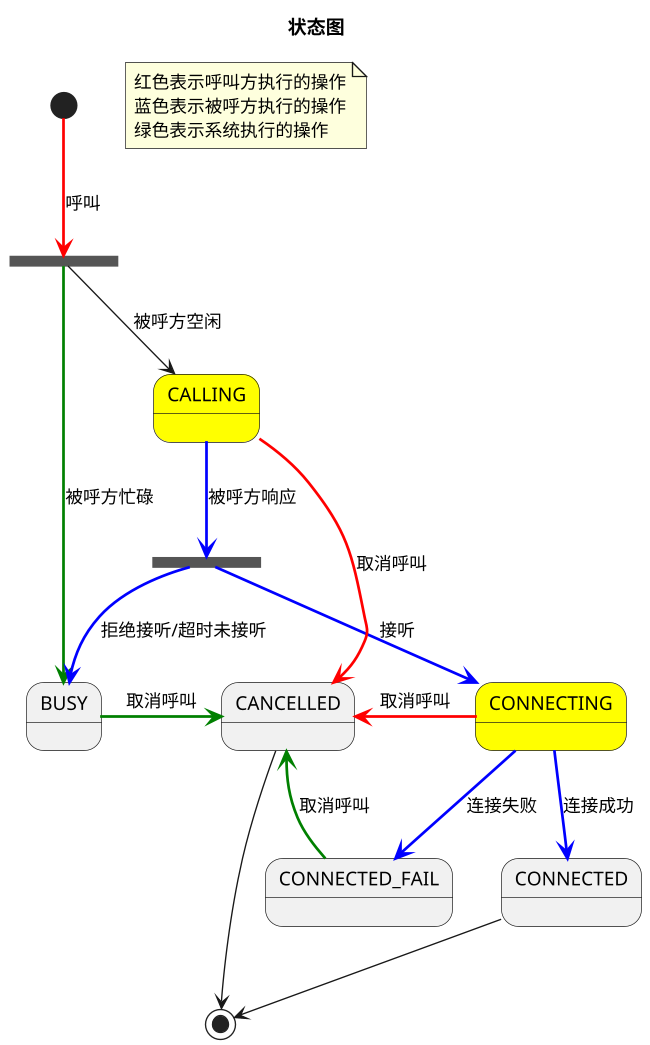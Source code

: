 @startuml
title 状态图

scale 650 width
note "红色表示呼叫方执行的操作\n蓝色表示被呼方执行的操作\n绿色表示系统执行的操作" as Note


state CALLING #yellow {
}

state CONNECTING #yellow {
}

state fork_state <<fork>>
state accept_state <<fork>>
[*] -[#red,bold]-> fork_state : 呼叫
fork_state -[#green,bold]-> BUSY : 被呼方忙碌
accept_state -[#blue,bold]-> BUSY : 拒绝接听/超时未接听
accept_state -[#blue,bold]-> CONNECTING : 接听
BUSY -[#green,bold]right-> CANCELLED : 取消呼叫
fork_state --> CALLING : 被呼方空闲

CALLING -[#red,bold]-> CANCELLED : 取消呼叫
CALLING -[#blue,bold]-> accept_state : 被呼方响应
CONNECTING -[#red,bold]left-> CANCELLED : 取消呼叫
CONNECTED --> [*]
CONNECTING -[#blue,bold]-> CONNECTED : 连接成功
CONNECTING -[#blue,bold]-> CONNECTED_FAIL : 连接失败
CONNECTED_FAIL -[#green,bold]-> CANCELLED : 取消呼叫
CANCELLED --> [*]
@enduml